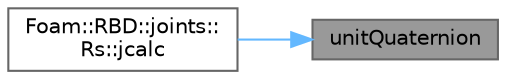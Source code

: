 digraph "unitQuaternion"
{
 // LATEX_PDF_SIZE
  bgcolor="transparent";
  edge [fontname=Helvetica,fontsize=10,labelfontname=Helvetica,labelfontsize=10];
  node [fontname=Helvetica,fontsize=10,shape=box,height=0.2,width=0.4];
  rankdir="RL";
  Node1 [id="Node000001",label="unitQuaternion",height=0.2,width=0.4,color="gray40", fillcolor="grey60", style="filled", fontcolor="black",tooltip=" "];
  Node1 -> Node2 [id="edge1_Node000001_Node000002",dir="back",color="steelblue1",style="solid",tooltip=" "];
  Node2 [id="Node000002",label="Foam::RBD::joints::\lRs::jcalc",height=0.2,width=0.4,color="grey40", fillcolor="white", style="filled",URL="$classFoam_1_1RBD_1_1joints_1_1Rs.html#a704cdcfe650b6acc214d0e74870900e9",tooltip=" "];
}
